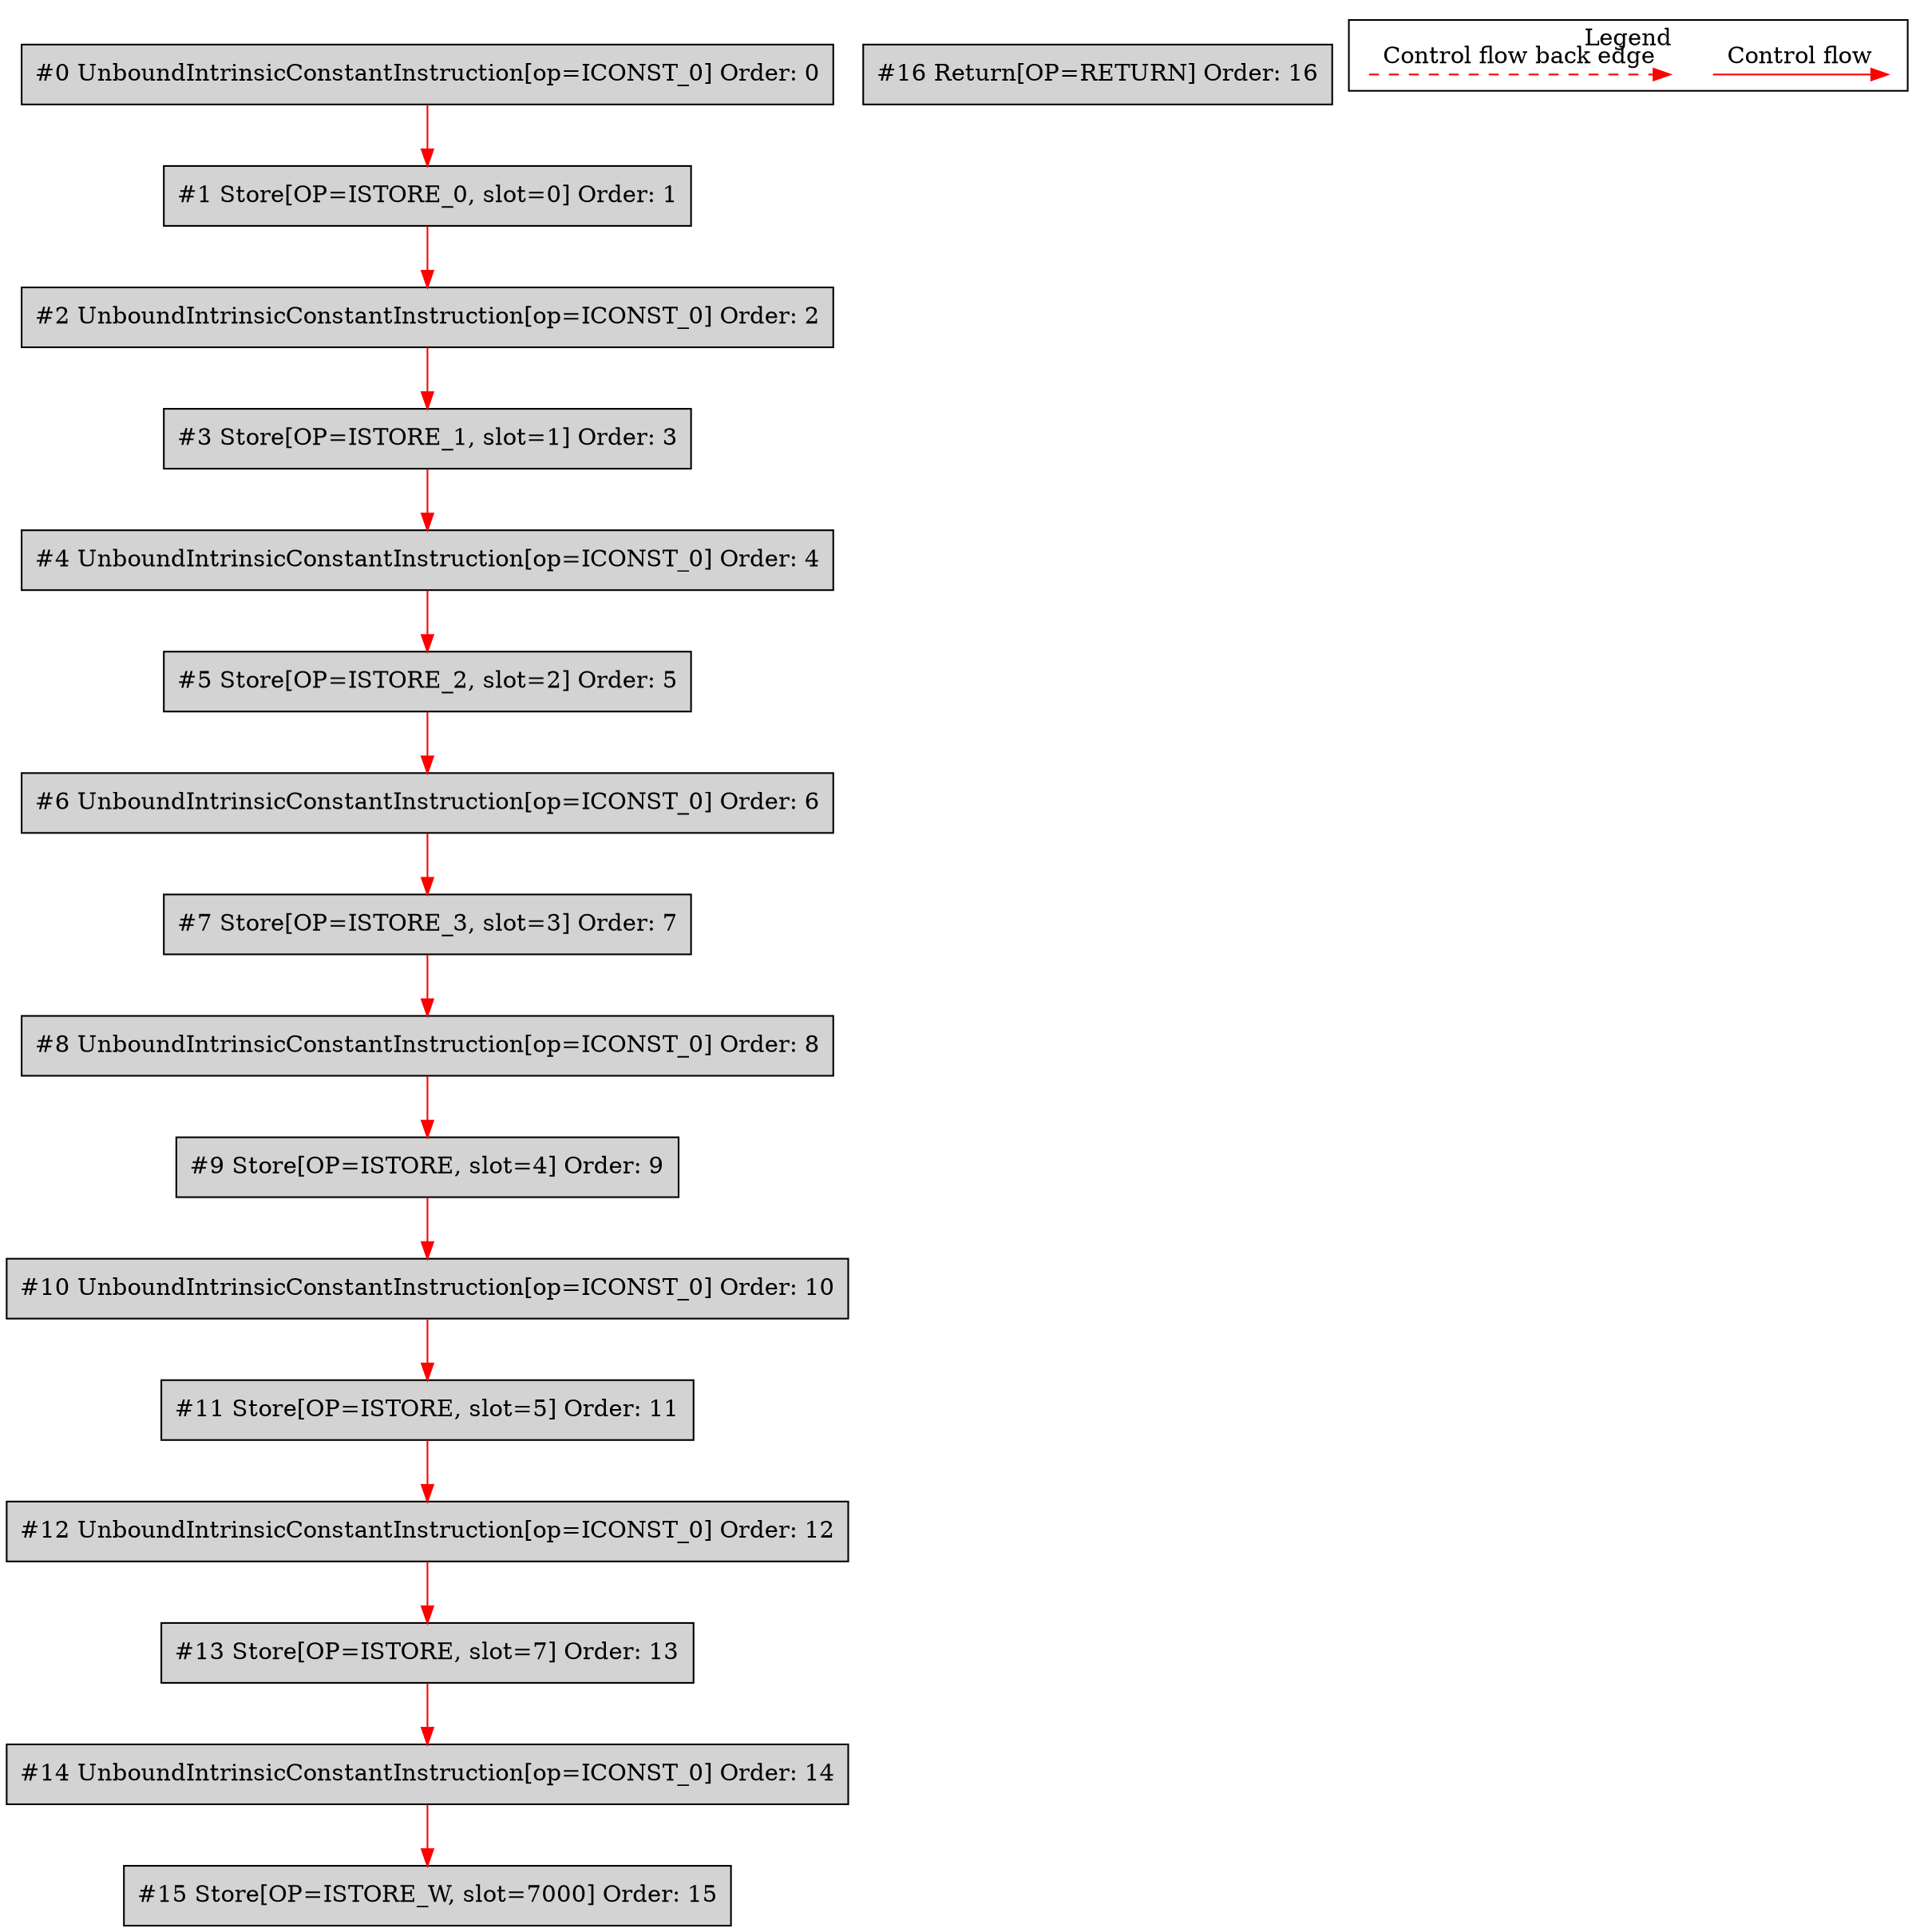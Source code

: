 digraph {
 node0[label="#0 UnboundIntrinsicConstantInstruction[op=ICONST_0] Order: 0", shape=box, fillcolor=lightgrey, style=filled];
 node1[label="#1 Store[OP=ISTORE_0, slot=0] Order: 1", shape=box, fillcolor=lightgrey, style=filled];
 node2[label="#2 UnboundIntrinsicConstantInstruction[op=ICONST_0] Order: 2", shape=box, fillcolor=lightgrey, style=filled];
 node3[label="#3 Store[OP=ISTORE_1, slot=1] Order: 3", shape=box, fillcolor=lightgrey, style=filled];
 node4[label="#4 UnboundIntrinsicConstantInstruction[op=ICONST_0] Order: 4", shape=box, fillcolor=lightgrey, style=filled];
 node5[label="#5 Store[OP=ISTORE_2, slot=2] Order: 5", shape=box, fillcolor=lightgrey, style=filled];
 node6[label="#6 UnboundIntrinsicConstantInstruction[op=ICONST_0] Order: 6", shape=box, fillcolor=lightgrey, style=filled];
 node7[label="#7 Store[OP=ISTORE_3, slot=3] Order: 7", shape=box, fillcolor=lightgrey, style=filled];
 node8[label="#8 UnboundIntrinsicConstantInstruction[op=ICONST_0] Order: 8", shape=box, fillcolor=lightgrey, style=filled];
 node9[label="#9 Store[OP=ISTORE, slot=4] Order: 9", shape=box, fillcolor=lightgrey, style=filled];
 node10[label="#10 UnboundIntrinsicConstantInstruction[op=ICONST_0] Order: 10", shape=box, fillcolor=lightgrey, style=filled];
 node11[label="#11 Store[OP=ISTORE, slot=5] Order: 11", shape=box, fillcolor=lightgrey, style=filled];
 node12[label="#12 UnboundIntrinsicConstantInstruction[op=ICONST_0] Order: 12", shape=box, fillcolor=lightgrey, style=filled];
 node13[label="#13 Store[OP=ISTORE, slot=7] Order: 13", shape=box, fillcolor=lightgrey, style=filled];
 node14[label="#14 UnboundIntrinsicConstantInstruction[op=ICONST_0] Order: 14", shape=box, fillcolor=lightgrey, style=filled];
 node15[label="#15 Store[OP=ISTORE_W, slot=7000] Order: 15", shape=box, fillcolor=lightgrey, style=filled];
 node16[label="#16 Return[OP=RETURN] Order: 16", shape=box, fillcolor=lightgrey, style=filled];
 node0 -> node1[color=red];
 node1 -> node2[color=red];
 node2 -> node3[color=red];
 node3 -> node4[color=red];
 node4 -> node5[color=red];
 node5 -> node6[color=red];
 node6 -> node7[color=red];
 node7 -> node8[color=red];
 node8 -> node9[color=red];
 node9 -> node10[color=red];
 node10 -> node11[color=red];
 node11 -> node12[color=red];
 node12 -> node13[color=red];
 node13 -> node14[color=red];
 node14 -> node15[color=red];
 subgraph cluster_000 {
  label = "Legend";
  node [shape=point]
  {
   rank=same;
   c0 [style = invis];
   c1 [style = invis];
   c2 [style = invis];
   c3 [style = invis];
  }
  c0 -> c1 [label="Control flow", style=solid, color=red]
  c2 -> c3 [label="Control flow back edge", style=dashed, color=red]
 }

}
